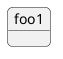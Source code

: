 {
  "sha1": "8lws30zr996mpj58nfc6bi3fipxlqff",
  "insertion": {
    "when": "2024-05-30T20:48:21.450Z",
    "user": "plantuml@gmail.com"
  }
}
@startuml
skinparam roundCorner 10
object foo1
@enduml
